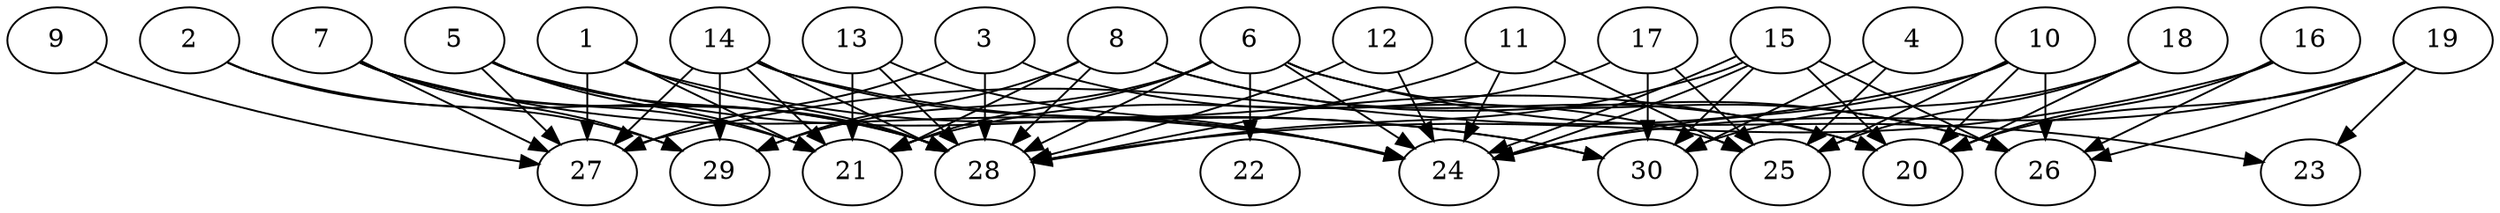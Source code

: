 // DAG automatically generated by daggen at Thu Oct  3 14:04:18 2019
// ./daggen --dot -n 30 --ccr 0.3 --fat 0.9 --regular 0.7 --density 0.7 --mindata 5242880 --maxdata 52428800 
digraph G {
  1 [size="163536213", alpha="0.12", expect_size="49060864"] 
  1 -> 21 [size ="49060864"]
  1 -> 27 [size ="49060864"]
  1 -> 28 [size ="49060864"]
  1 -> 30 [size ="49060864"]
  2 [size="132341760", alpha="0.06", expect_size="39702528"] 
  2 -> 28 [size ="39702528"]
  2 -> 29 [size ="39702528"]
  3 [size="50391040", alpha="0.12", expect_size="15117312"] 
  3 -> 25 [size ="15117312"]
  3 -> 27 [size ="15117312"]
  3 -> 28 [size ="15117312"]
  4 [size="160682667", alpha="0.10", expect_size="48204800"] 
  4 -> 25 [size ="48204800"]
  4 -> 30 [size ="48204800"]
  5 [size="130430293", alpha="0.08", expect_size="39129088"] 
  5 -> 21 [size ="39129088"]
  5 -> 27 [size ="39129088"]
  5 -> 28 [size ="39129088"]
  5 -> 30 [size ="39129088"]
  6 [size="55005867", alpha="0.02", expect_size="16501760"] 
  6 -> 21 [size ="16501760"]
  6 -> 22 [size ="16501760"]
  6 -> 23 [size ="16501760"]
  6 -> 24 [size ="16501760"]
  6 -> 26 [size ="16501760"]
  6 -> 28 [size ="16501760"]
  6 -> 29 [size ="16501760"]
  7 [size="119268693", alpha="0.04", expect_size="35780608"] 
  7 -> 21 [size ="35780608"]
  7 -> 24 [size ="35780608"]
  7 -> 27 [size ="35780608"]
  7 -> 28 [size ="35780608"]
  7 -> 29 [size ="35780608"]
  8 [size="95252480", alpha="0.06", expect_size="28575744"] 
  8 -> 20 [size ="28575744"]
  8 -> 21 [size ="28575744"]
  8 -> 26 [size ="28575744"]
  8 -> 28 [size ="28575744"]
  8 -> 29 [size ="28575744"]
  9 [size="43956907", alpha="0.07", expect_size="13187072"] 
  9 -> 27 [size ="13187072"]
  10 [size="167335253", alpha="0.16", expect_size="50200576"] 
  10 -> 20 [size ="50200576"]
  10 -> 24 [size ="50200576"]
  10 -> 25 [size ="50200576"]
  10 -> 26 [size ="50200576"]
  10 -> 27 [size ="50200576"]
  11 [size="97706667", alpha="0.14", expect_size="29312000"] 
  11 -> 24 [size ="29312000"]
  11 -> 25 [size ="29312000"]
  11 -> 28 [size ="29312000"]
  12 [size="33549653", alpha="0.15", expect_size="10064896"] 
  12 -> 24 [size ="10064896"]
  12 -> 28 [size ="10064896"]
  13 [size="76987733", alpha="0.06", expect_size="23096320"] 
  13 -> 21 [size ="23096320"]
  13 -> 24 [size ="23096320"]
  13 -> 28 [size ="23096320"]
  14 [size="174370133", alpha="0.02", expect_size="52311040"] 
  14 -> 20 [size ="52311040"]
  14 -> 21 [size ="52311040"]
  14 -> 24 [size ="52311040"]
  14 -> 27 [size ="52311040"]
  14 -> 28 [size ="52311040"]
  14 -> 29 [size ="52311040"]
  15 [size="98775040", alpha="0.20", expect_size="29632512"] 
  15 -> 20 [size ="29632512"]
  15 -> 24 [size ="29632512"]
  15 -> 24 [size ="29632512"]
  15 -> 26 [size ="29632512"]
  15 -> 28 [size ="29632512"]
  15 -> 30 [size ="29632512"]
  16 [size="159511893", alpha="0.03", expect_size="47853568"] 
  16 -> 20 [size ="47853568"]
  16 -> 26 [size ="47853568"]
  16 -> 28 [size ="47853568"]
  17 [size="173226667", alpha="0.19", expect_size="51968000"] 
  17 -> 21 [size ="51968000"]
  17 -> 25 [size ="51968000"]
  17 -> 30 [size ="51968000"]
  18 [size="44885333", alpha="0.07", expect_size="13465600"] 
  18 -> 20 [size ="13465600"]
  18 -> 25 [size ="13465600"]
  18 -> 30 [size ="13465600"]
  19 [size="89644373", alpha="0.13", expect_size="26893312"] 
  19 -> 20 [size ="26893312"]
  19 -> 23 [size ="26893312"]
  19 -> 24 [size ="26893312"]
  19 -> 26 [size ="26893312"]
  20 [size="146749440", alpha="0.14", expect_size="44024832"] 
  21 [size="111892480", alpha="0.14", expect_size="33567744"] 
  22 [size="67239253", alpha="0.09", expect_size="20171776"] 
  23 [size="31805440", alpha="0.07", expect_size="9541632"] 
  24 [size="77527040", alpha="0.04", expect_size="23258112"] 
  25 [size="93948587", alpha="0.16", expect_size="28184576"] 
  26 [size="90845867", alpha="0.12", expect_size="27253760"] 
  27 [size="111080107", alpha="0.01", expect_size="33324032"] 
  28 [size="100225707", alpha="0.19", expect_size="30067712"] 
  29 [size="155388587", alpha="0.02", expect_size="46616576"] 
  30 [size="98969600", alpha="0.03", expect_size="29690880"] 
}
